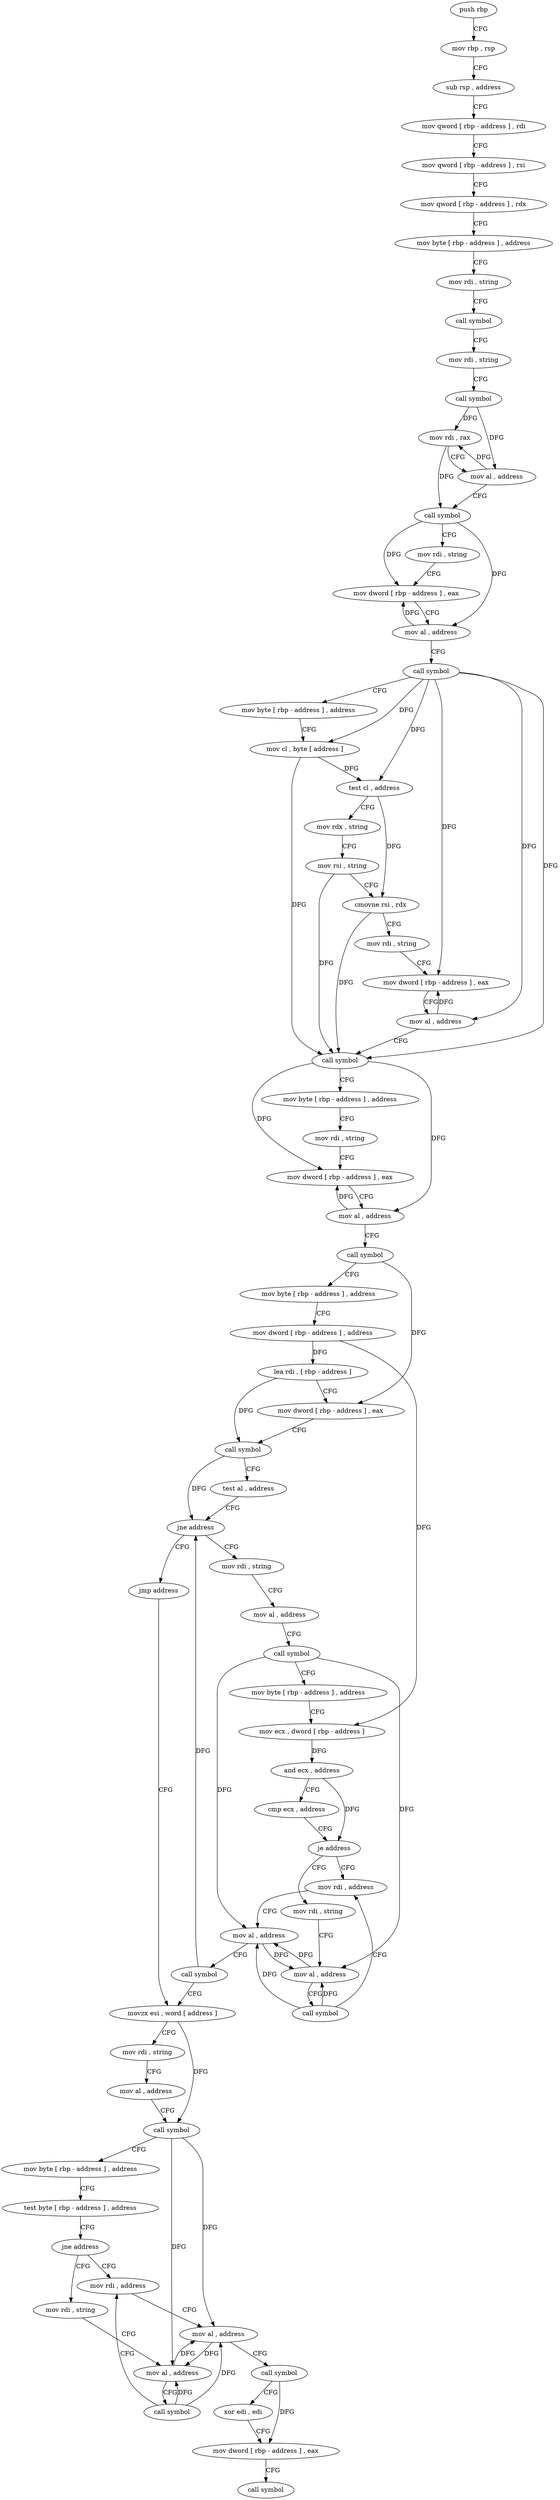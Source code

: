 digraph "func" {
"4279648" [label = "push rbp" ]
"4279649" [label = "mov rbp , rsp" ]
"4279652" [label = "sub rsp , address" ]
"4279656" [label = "mov qword [ rbp - address ] , rdi" ]
"4279660" [label = "mov qword [ rbp - address ] , rsi" ]
"4279664" [label = "mov qword [ rbp - address ] , rdx" ]
"4279668" [label = "mov byte [ rbp - address ] , address" ]
"4279672" [label = "mov rdi , string" ]
"4279682" [label = "call symbol" ]
"4279687" [label = "mov rdi , string" ]
"4279697" [label = "call symbol" ]
"4279702" [label = "mov rdi , rax" ]
"4279705" [label = "mov al , address" ]
"4279707" [label = "call symbol" ]
"4279712" [label = "mov rdi , string" ]
"4279722" [label = "mov dword [ rbp - address ] , eax" ]
"4279725" [label = "mov al , address" ]
"4279727" [label = "call symbol" ]
"4279732" [label = "mov byte [ rbp - address ] , address" ]
"4279736" [label = "mov cl , byte [ address ]" ]
"4279743" [label = "test cl , address" ]
"4279746" [label = "mov rdx , string" ]
"4279756" [label = "mov rsi , string" ]
"4279766" [label = "cmovne rsi , rdx" ]
"4279770" [label = "mov rdi , string" ]
"4279780" [label = "mov dword [ rbp - address ] , eax" ]
"4279783" [label = "mov al , address" ]
"4279785" [label = "call symbol" ]
"4279790" [label = "mov byte [ rbp - address ] , address" ]
"4279794" [label = "mov rdi , string" ]
"4279804" [label = "mov dword [ rbp - address ] , eax" ]
"4279807" [label = "mov al , address" ]
"4279809" [label = "call symbol" ]
"4279814" [label = "mov byte [ rbp - address ] , address" ]
"4279818" [label = "mov dword [ rbp - address ] , address" ]
"4279825" [label = "lea rdi , [ rbp - address ]" ]
"4279829" [label = "mov dword [ rbp - address ] , eax" ]
"4279832" [label = "call symbol" ]
"4279837" [label = "test al , address" ]
"4279839" [label = "jne address" ]
"4279850" [label = "mov rdi , string" ]
"4279845" [label = "jmp address" ]
"4279860" [label = "mov al , address" ]
"4279862" [label = "call symbol" ]
"4279867" [label = "mov byte [ rbp - address ] , address" ]
"4279871" [label = "mov ecx , dword [ rbp - address ]" ]
"4279874" [label = "and ecx , address" ]
"4279880" [label = "cmp ecx , address" ]
"4279883" [label = "je address" ]
"4279906" [label = "mov rdi , address" ]
"4279889" [label = "mov rdi , string" ]
"4279923" [label = "movzx esi , word [ address ]" ]
"4279916" [label = "mov al , address" ]
"4279918" [label = "call symbol" ]
"4279899" [label = "mov al , address" ]
"4279901" [label = "call symbol" ]
"4279931" [label = "mov rdi , string" ]
"4279941" [label = "mov al , address" ]
"4279943" [label = "call symbol" ]
"4279948" [label = "mov byte [ rbp - address ] , address" ]
"4279952" [label = "test byte [ rbp - address ] , address" ]
"4279956" [label = "jne address" ]
"4279979" [label = "mov rdi , address" ]
"4279962" [label = "mov rdi , string" ]
"4279989" [label = "mov al , address" ]
"4279991" [label = "call symbol" ]
"4279996" [label = "xor edi , edi" ]
"4279998" [label = "mov dword [ rbp - address ] , eax" ]
"4280001" [label = "call symbol" ]
"4279972" [label = "mov al , address" ]
"4279974" [label = "call symbol" ]
"4279648" -> "4279649" [ label = "CFG" ]
"4279649" -> "4279652" [ label = "CFG" ]
"4279652" -> "4279656" [ label = "CFG" ]
"4279656" -> "4279660" [ label = "CFG" ]
"4279660" -> "4279664" [ label = "CFG" ]
"4279664" -> "4279668" [ label = "CFG" ]
"4279668" -> "4279672" [ label = "CFG" ]
"4279672" -> "4279682" [ label = "CFG" ]
"4279682" -> "4279687" [ label = "CFG" ]
"4279687" -> "4279697" [ label = "CFG" ]
"4279697" -> "4279702" [ label = "DFG" ]
"4279697" -> "4279705" [ label = "DFG" ]
"4279702" -> "4279705" [ label = "CFG" ]
"4279702" -> "4279707" [ label = "DFG" ]
"4279705" -> "4279707" [ label = "CFG" ]
"4279705" -> "4279702" [ label = "DFG" ]
"4279707" -> "4279712" [ label = "CFG" ]
"4279707" -> "4279722" [ label = "DFG" ]
"4279707" -> "4279725" [ label = "DFG" ]
"4279712" -> "4279722" [ label = "CFG" ]
"4279722" -> "4279725" [ label = "CFG" ]
"4279725" -> "4279727" [ label = "CFG" ]
"4279725" -> "4279722" [ label = "DFG" ]
"4279727" -> "4279732" [ label = "CFG" ]
"4279727" -> "4279780" [ label = "DFG" ]
"4279727" -> "4279783" [ label = "DFG" ]
"4279727" -> "4279736" [ label = "DFG" ]
"4279727" -> "4279743" [ label = "DFG" ]
"4279727" -> "4279785" [ label = "DFG" ]
"4279732" -> "4279736" [ label = "CFG" ]
"4279736" -> "4279743" [ label = "DFG" ]
"4279736" -> "4279785" [ label = "DFG" ]
"4279743" -> "4279746" [ label = "CFG" ]
"4279743" -> "4279766" [ label = "DFG" ]
"4279746" -> "4279756" [ label = "CFG" ]
"4279756" -> "4279766" [ label = "CFG" ]
"4279756" -> "4279785" [ label = "DFG" ]
"4279766" -> "4279770" [ label = "CFG" ]
"4279766" -> "4279785" [ label = "DFG" ]
"4279770" -> "4279780" [ label = "CFG" ]
"4279780" -> "4279783" [ label = "CFG" ]
"4279783" -> "4279785" [ label = "CFG" ]
"4279783" -> "4279780" [ label = "DFG" ]
"4279785" -> "4279790" [ label = "CFG" ]
"4279785" -> "4279804" [ label = "DFG" ]
"4279785" -> "4279807" [ label = "DFG" ]
"4279790" -> "4279794" [ label = "CFG" ]
"4279794" -> "4279804" [ label = "CFG" ]
"4279804" -> "4279807" [ label = "CFG" ]
"4279807" -> "4279809" [ label = "CFG" ]
"4279807" -> "4279804" [ label = "DFG" ]
"4279809" -> "4279814" [ label = "CFG" ]
"4279809" -> "4279829" [ label = "DFG" ]
"4279814" -> "4279818" [ label = "CFG" ]
"4279818" -> "4279825" [ label = "DFG" ]
"4279818" -> "4279871" [ label = "DFG" ]
"4279825" -> "4279829" [ label = "CFG" ]
"4279825" -> "4279832" [ label = "DFG" ]
"4279829" -> "4279832" [ label = "CFG" ]
"4279832" -> "4279837" [ label = "CFG" ]
"4279832" -> "4279839" [ label = "DFG" ]
"4279837" -> "4279839" [ label = "CFG" ]
"4279839" -> "4279850" [ label = "CFG" ]
"4279839" -> "4279845" [ label = "CFG" ]
"4279850" -> "4279860" [ label = "CFG" ]
"4279845" -> "4279923" [ label = "CFG" ]
"4279860" -> "4279862" [ label = "CFG" ]
"4279862" -> "4279867" [ label = "CFG" ]
"4279862" -> "4279916" [ label = "DFG" ]
"4279862" -> "4279899" [ label = "DFG" ]
"4279867" -> "4279871" [ label = "CFG" ]
"4279871" -> "4279874" [ label = "DFG" ]
"4279874" -> "4279880" [ label = "CFG" ]
"4279874" -> "4279883" [ label = "DFG" ]
"4279880" -> "4279883" [ label = "CFG" ]
"4279883" -> "4279906" [ label = "CFG" ]
"4279883" -> "4279889" [ label = "CFG" ]
"4279906" -> "4279916" [ label = "CFG" ]
"4279889" -> "4279899" [ label = "CFG" ]
"4279923" -> "4279931" [ label = "CFG" ]
"4279923" -> "4279943" [ label = "DFG" ]
"4279916" -> "4279918" [ label = "CFG" ]
"4279916" -> "4279899" [ label = "DFG" ]
"4279918" -> "4279923" [ label = "CFG" ]
"4279918" -> "4279839" [ label = "DFG" ]
"4279899" -> "4279901" [ label = "CFG" ]
"4279899" -> "4279916" [ label = "DFG" ]
"4279901" -> "4279906" [ label = "CFG" ]
"4279901" -> "4279916" [ label = "DFG" ]
"4279901" -> "4279899" [ label = "DFG" ]
"4279931" -> "4279941" [ label = "CFG" ]
"4279941" -> "4279943" [ label = "CFG" ]
"4279943" -> "4279948" [ label = "CFG" ]
"4279943" -> "4279989" [ label = "DFG" ]
"4279943" -> "4279972" [ label = "DFG" ]
"4279948" -> "4279952" [ label = "CFG" ]
"4279952" -> "4279956" [ label = "CFG" ]
"4279956" -> "4279979" [ label = "CFG" ]
"4279956" -> "4279962" [ label = "CFG" ]
"4279979" -> "4279989" [ label = "CFG" ]
"4279962" -> "4279972" [ label = "CFG" ]
"4279989" -> "4279991" [ label = "CFG" ]
"4279989" -> "4279972" [ label = "DFG" ]
"4279991" -> "4279996" [ label = "CFG" ]
"4279991" -> "4279998" [ label = "DFG" ]
"4279996" -> "4279998" [ label = "CFG" ]
"4279998" -> "4280001" [ label = "CFG" ]
"4279972" -> "4279974" [ label = "CFG" ]
"4279972" -> "4279989" [ label = "DFG" ]
"4279974" -> "4279979" [ label = "CFG" ]
"4279974" -> "4279989" [ label = "DFG" ]
"4279974" -> "4279972" [ label = "DFG" ]
}
